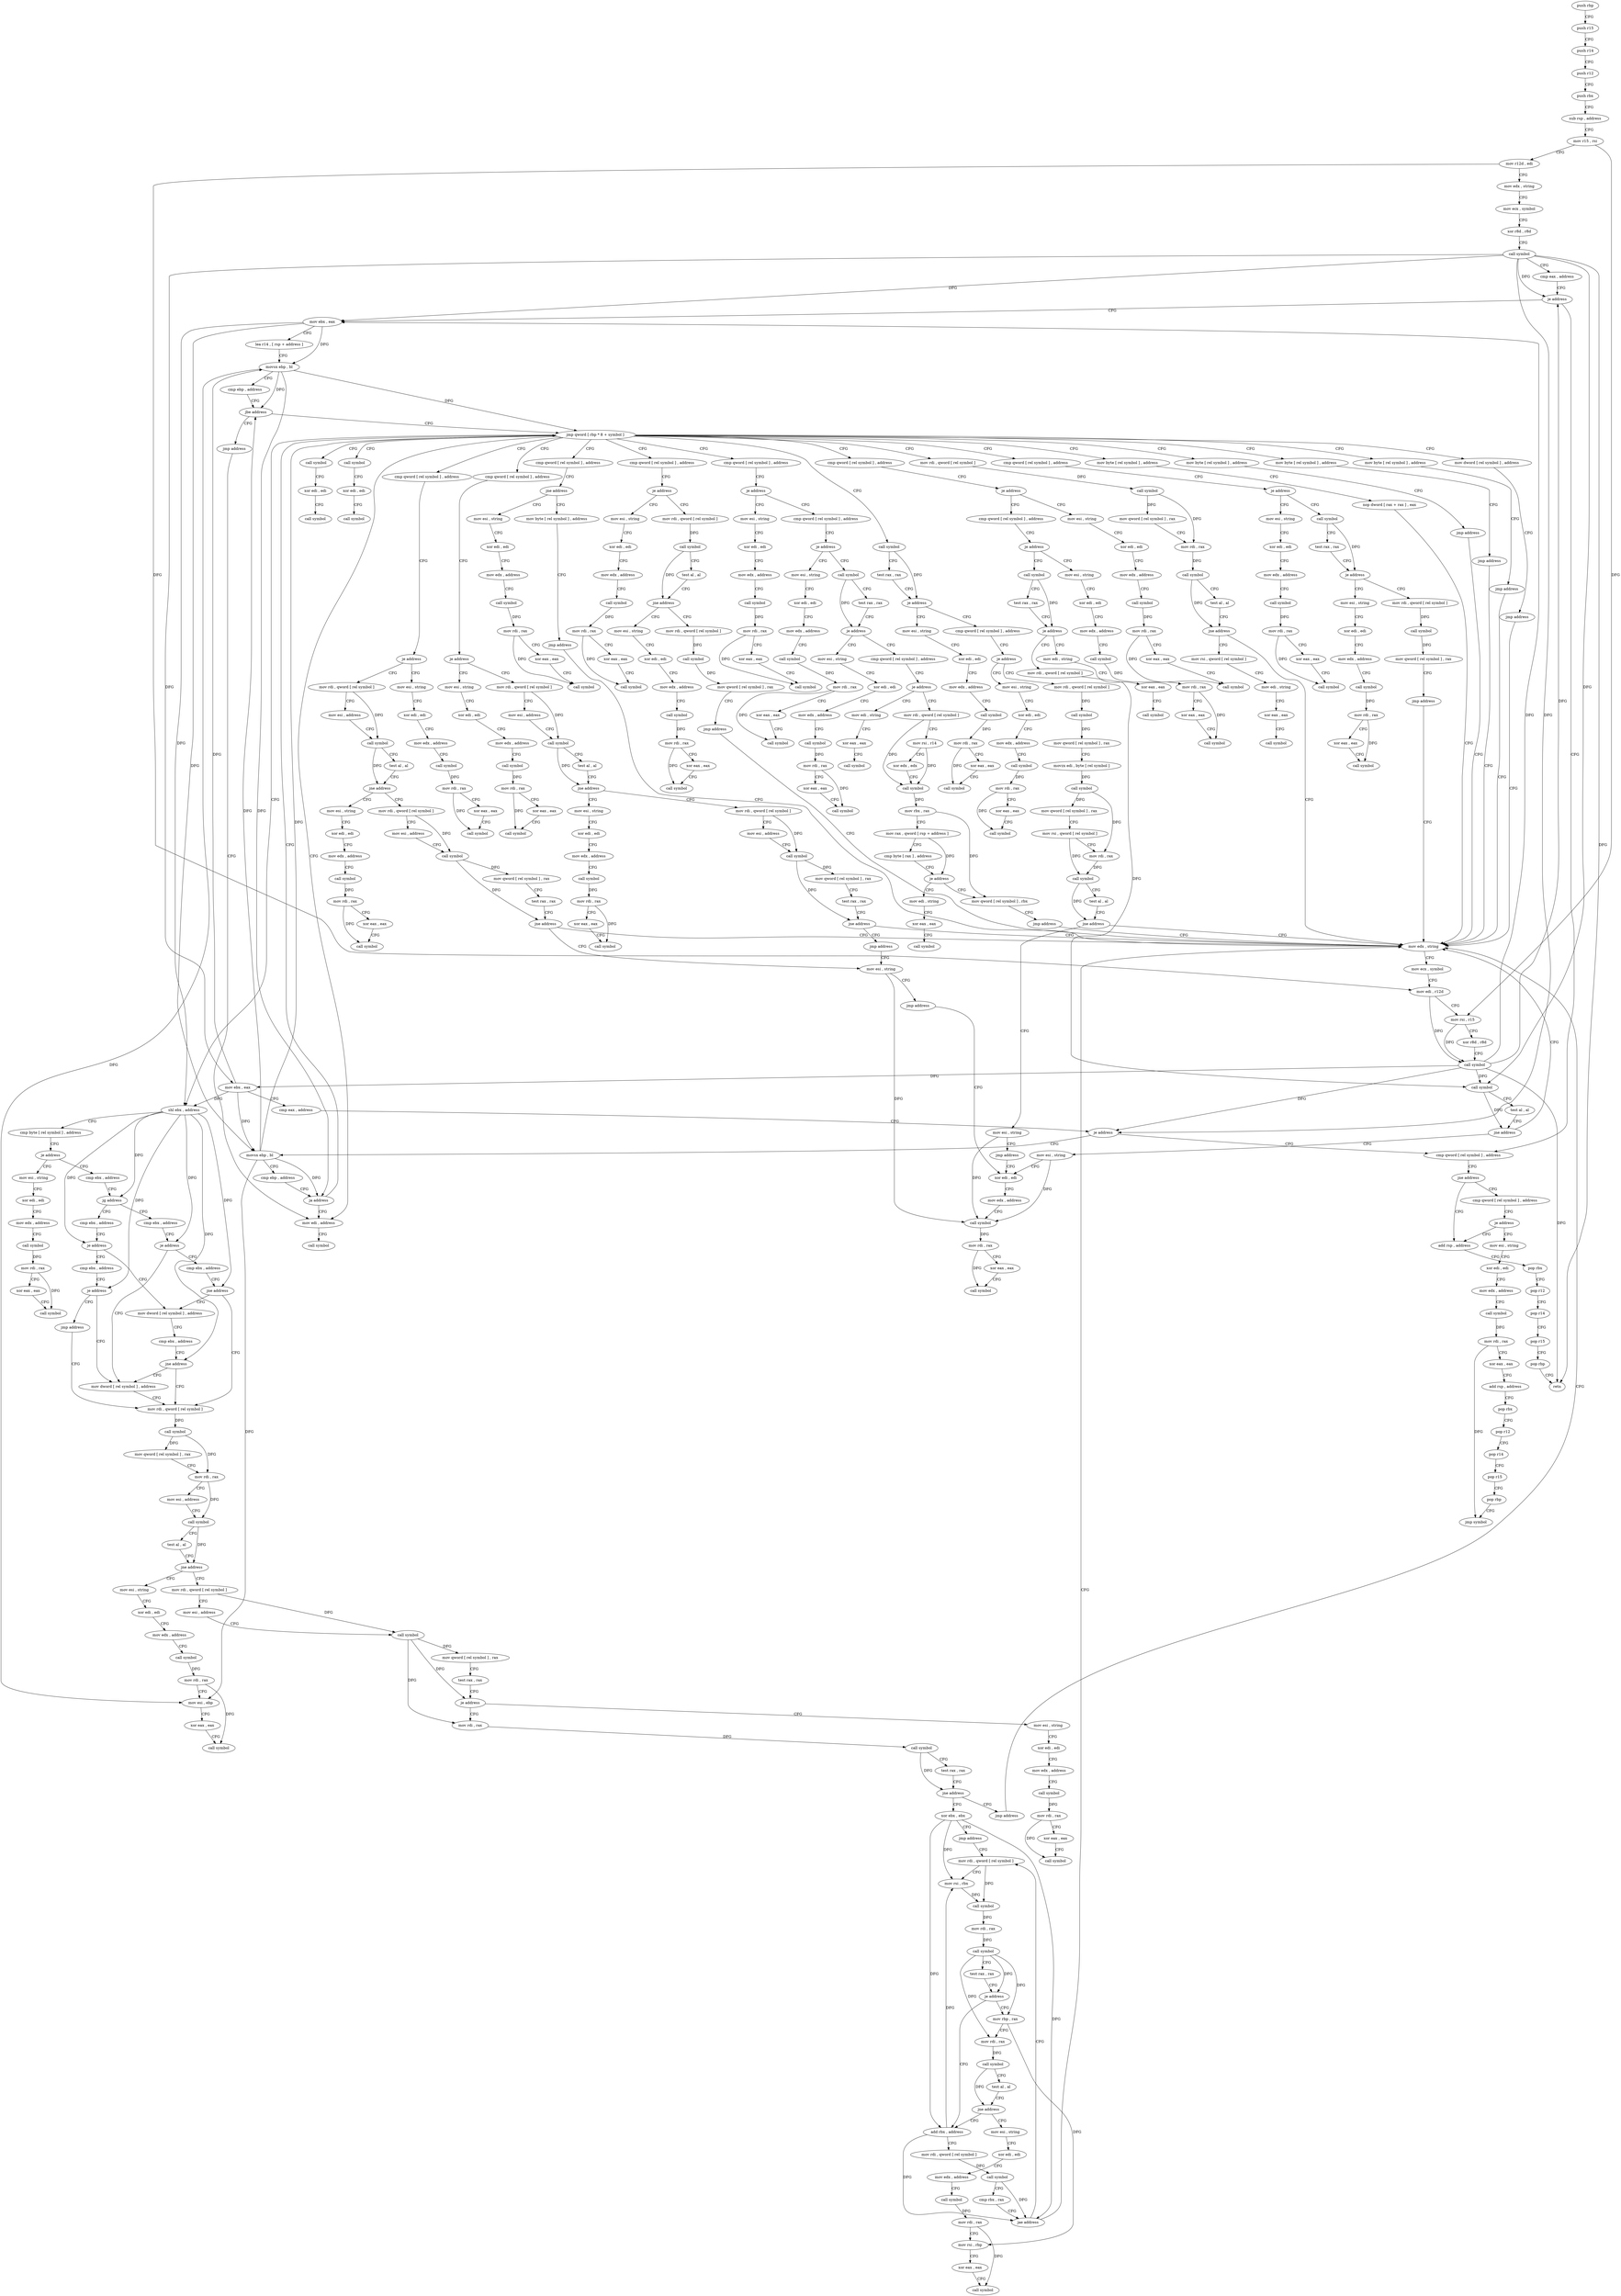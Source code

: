 digraph "func" {
"4215616" [label = "push rbp" ]
"4215617" [label = "push r15" ]
"4215619" [label = "push r14" ]
"4215621" [label = "push r12" ]
"4215623" [label = "push rbx" ]
"4215624" [label = "sub rsp , address" ]
"4215628" [label = "mov r15 , rsi" ]
"4215631" [label = "mov r12d , edi" ]
"4215634" [label = "mov edx , string" ]
"4215639" [label = "mov ecx , symbol" ]
"4215644" [label = "xor r8d , r8d" ]
"4215647" [label = "call symbol" ]
"4215652" [label = "cmp eax , address" ]
"4215655" [label = "je address" ]
"4217201" [label = "cmp qword [ rel symbol ] , address" ]
"4215661" [label = "mov ebx , eax" ]
"4217209" [label = "jne address" ]
"4217260" [label = "add rsp , address" ]
"4217211" [label = "cmp qword [ rel symbol ] , address" ]
"4215663" [label = "lea r14 , [ rsp + address ]" ]
"4215668" [label = "movsx ebp , bl" ]
"4215671" [label = "cmp ebp , address" ]
"4215674" [label = "jbe address" ]
"4215743" [label = "jmp qword [ rbp * 8 + symbol ]" ]
"4215676" [label = "jmp address" ]
"4217264" [label = "pop rbx" ]
"4217265" [label = "pop r12" ]
"4217267" [label = "pop r14" ]
"4217269" [label = "pop r15" ]
"4217271" [label = "pop rbp" ]
"4217272" [label = "retn" ]
"4217219" [label = "je address" ]
"4217221" [label = "mov esi , string" ]
"4215681" [label = "mov byte [ rel symbol ] , address" ]
"4215750" [label = "shl ebx , address" ]
"4216132" [label = "cmp qword [ rel symbol ] , address" ]
"4216255" [label = "cmp qword [ rel symbol ] , address" ]
"4216281" [label = "cmp qword [ rel symbol ] , address" ]
"4216409" [label = "cmp qword [ rel symbol ] , address" ]
"4216513" [label = "call symbol" ]
"4216658" [label = "cmp qword [ rel symbol ] , address" ]
"4216845" [label = "cmp qword [ rel symbol ] , address" ]
"4216993" [label = "mov rdi , qword [ rel symbol ]" ]
"4217052" [label = "cmp qword [ rel symbol ] , address" ]
"4217150" [label = "mov byte [ rel symbol ] , address" ]
"4217162" [label = "mov byte [ rel symbol ] , address" ]
"4217174" [label = "mov byte [ rel symbol ] , address" ]
"4217186" [label = "mov dword [ rel symbol ] , address" ]
"4217273" [label = "mov edi , address" ]
"4217283" [label = "call symbol" ]
"4217295" [label = "call symbol" ]
"4217226" [label = "xor edi , edi" ]
"4217228" [label = "mov edx , address" ]
"4217233" [label = "call symbol" ]
"4217238" [label = "mov rdi , rax" ]
"4217241" [label = "xor eax , eax" ]
"4217243" [label = "add rsp , address" ]
"4217247" [label = "pop rbx" ]
"4217248" [label = "pop r12" ]
"4217250" [label = "pop r14" ]
"4217252" [label = "pop r15" ]
"4217254" [label = "pop rbp" ]
"4217255" [label = "jmp symbol" ]
"4215688" [label = "nop dword [ rax + rax ] , eax" ]
"4215696" [label = "mov edx , string" ]
"4215753" [label = "cmp byte [ rel symbol ] , address" ]
"4215760" [label = "je address" ]
"4215789" [label = "cmp ebx , address" ]
"4215762" [label = "mov esi , string" ]
"4216140" [label = "je address" ]
"4216169" [label = "mov rdi , qword [ rel symbol ]" ]
"4216142" [label = "mov esi , string" ]
"4216263" [label = "jne address" ]
"4217307" [label = "mov esi , string" ]
"4216269" [label = "mov byte [ rel symbol ] , address" ]
"4216289" [label = "je address" ]
"4216318" [label = "mov rdi , qword [ rel symbol ]" ]
"4216291" [label = "mov esi , string" ]
"4216417" [label = "je address" ]
"4216446" [label = "mov rdi , qword [ rel symbol ]" ]
"4216419" [label = "mov esi , string" ]
"4216518" [label = "test rax , rax" ]
"4216521" [label = "je address" ]
"4216550" [label = "cmp qword [ rel symbol ] , address" ]
"4216523" [label = "mov esi , string" ]
"4216666" [label = "je address" ]
"4216695" [label = "cmp qword [ rel symbol ] , address" ]
"4216668" [label = "mov esi , string" ]
"4216853" [label = "je address" ]
"4216882" [label = "cmp qword [ rel symbol ] , address" ]
"4216855" [label = "mov esi , string" ]
"4217000" [label = "call symbol" ]
"4217005" [label = "mov qword [ rel symbol ] , rax" ]
"4217012" [label = "mov rdi , rax" ]
"4217015" [label = "call symbol" ]
"4217020" [label = "test al , al" ]
"4217022" [label = "jne address" ]
"4217028" [label = "mov rsi , qword [ rel symbol ]" ]
"4217060" [label = "je address" ]
"4217089" [label = "call symbol" ]
"4217062" [label = "mov esi , string" ]
"4217157" [label = "jmp address" ]
"4217169" [label = "jmp address" ]
"4217181" [label = "jmp address" ]
"4217196" [label = "jmp address" ]
"4217278" [label = "call symbol" ]
"4217288" [label = "xor edi , edi" ]
"4217290" [label = "call symbol" ]
"4217300" [label = "xor edi , edi" ]
"4217302" [label = "call symbol" ]
"4215731" [label = "movsx ebp , bl" ]
"4215734" [label = "cmp ebp , address" ]
"4215737" [label = "ja address" ]
"4215795" [label = "jg address" ]
"4215815" [label = "cmp ebx , address" ]
"4215797" [label = "cmp ebx , address" ]
"4215767" [label = "xor edi , edi" ]
"4215769" [label = "mov edx , address" ]
"4215774" [label = "call symbol" ]
"4215779" [label = "mov rdi , rax" ]
"4215782" [label = "xor eax , eax" ]
"4215784" [label = "call symbol" ]
"4216176" [label = "mov esi , address" ]
"4216181" [label = "call symbol" ]
"4216186" [label = "test al , al" ]
"4216188" [label = "jne address" ]
"4216217" [label = "mov rdi , qword [ rel symbol ]" ]
"4216190" [label = "mov esi , string" ]
"4216147" [label = "xor edi , edi" ]
"4216149" [label = "mov edx , address" ]
"4216154" [label = "call symbol" ]
"4216159" [label = "mov rdi , rax" ]
"4216162" [label = "xor eax , eax" ]
"4216164" [label = "call symbol" ]
"4217312" [label = "xor edi , edi" ]
"4217314" [label = "mov edx , address" ]
"4217319" [label = "call symbol" ]
"4217324" [label = "mov rdi , rax" ]
"4217327" [label = "xor eax , eax" ]
"4217329" [label = "call symbol" ]
"4216276" [label = "jmp address" ]
"4216325" [label = "mov esi , address" ]
"4216330" [label = "call symbol" ]
"4216335" [label = "test al , al" ]
"4216337" [label = "jne address" ]
"4216366" [label = "mov rdi , qword [ rel symbol ]" ]
"4216339" [label = "mov esi , string" ]
"4216296" [label = "xor edi , edi" ]
"4216298" [label = "mov edx , address" ]
"4216303" [label = "call symbol" ]
"4216308" [label = "mov rdi , rax" ]
"4216311" [label = "xor eax , eax" ]
"4216313" [label = "call symbol" ]
"4216453" [label = "call symbol" ]
"4216458" [label = "test al , al" ]
"4216460" [label = "jne address" ]
"4216489" [label = "mov rdi , qword [ rel symbol ]" ]
"4216462" [label = "mov esi , string" ]
"4216424" [label = "xor edi , edi" ]
"4216426" [label = "mov edx , address" ]
"4216431" [label = "call symbol" ]
"4216436" [label = "mov rdi , rax" ]
"4216439" [label = "xor eax , eax" ]
"4216441" [label = "call symbol" ]
"4216558" [label = "je address" ]
"4216587" [label = "mov rdi , qword [ rel symbol ]" ]
"4216560" [label = "mov esi , string" ]
"4216528" [label = "xor edi , edi" ]
"4216530" [label = "mov edx , address" ]
"4216535" [label = "call symbol" ]
"4216540" [label = "mov rdi , rax" ]
"4216543" [label = "xor eax , eax" ]
"4216545" [label = "call symbol" ]
"4216703" [label = "je address" ]
"4216732" [label = "call symbol" ]
"4216705" [label = "mov esi , string" ]
"4216673" [label = "xor edi , edi" ]
"4216675" [label = "mov edx , address" ]
"4216680" [label = "call symbol" ]
"4216685" [label = "mov rdi , rax" ]
"4216688" [label = "xor eax , eax" ]
"4216690" [label = "call symbol" ]
"4216890" [label = "je address" ]
"4216919" [label = "call symbol" ]
"4216892" [label = "mov esi , string" ]
"4216860" [label = "xor edi , edi" ]
"4216862" [label = "mov edx , address" ]
"4216867" [label = "call symbol" ]
"4216872" [label = "mov rdi , rax" ]
"4216875" [label = "xor eax , eax" ]
"4216877" [label = "call symbol" ]
"4215701" [label = "mov ecx , symbol" ]
"4215706" [label = "mov edi , r12d" ]
"4215709" [label = "mov rsi , r15" ]
"4215712" [label = "xor r8d , r8d" ]
"4215715" [label = "call symbol" ]
"4215720" [label = "mov ebx , eax" ]
"4215722" [label = "cmp eax , address" ]
"4215725" [label = "je address" ]
"4217035" [label = "mov edi , string" ]
"4217040" [label = "xor eax , eax" ]
"4217042" [label = "call symbol" ]
"4217094" [label = "test rax , rax" ]
"4217097" [label = "je address" ]
"4217126" [label = "mov rdi , qword [ rel symbol ]" ]
"4217099" [label = "mov esi , string" ]
"4217067" [label = "xor edi , edi" ]
"4217069" [label = "mov edx , address" ]
"4217074" [label = "call symbol" ]
"4217079" [label = "mov rdi , rax" ]
"4217082" [label = "xor eax , eax" ]
"4217084" [label = "call symbol" ]
"4215821" [label = "je address" ]
"4215849" [label = "mov dword [ rel symbol ] , address" ]
"4215823" [label = "cmp ebx , address" ]
"4215803" [label = "je address" ]
"4215831" [label = "mov dword [ rel symbol ] , address" ]
"4215805" [label = "cmp ebx , address" ]
"4216224" [label = "mov esi , address" ]
"4216229" [label = "call symbol" ]
"4216234" [label = "mov qword [ rel symbol ] , rax" ]
"4216241" [label = "test rax , rax" ]
"4216244" [label = "jne address" ]
"4216250" [label = "jmp address" ]
"4216195" [label = "xor edi , edi" ]
"4216197" [label = "mov edx , address" ]
"4216202" [label = "call symbol" ]
"4216207" [label = "mov rdi , rax" ]
"4216210" [label = "xor eax , eax" ]
"4216212" [label = "call symbol" ]
"4216373" [label = "mov esi , address" ]
"4216378" [label = "call symbol" ]
"4216383" [label = "mov qword [ rel symbol ] , rax" ]
"4216390" [label = "test rax , rax" ]
"4216393" [label = "jne address" ]
"4216399" [label = "mov esi , string" ]
"4216344" [label = "xor edi , edi" ]
"4216346" [label = "mov edx , address" ]
"4216351" [label = "call symbol" ]
"4216356" [label = "mov rdi , rax" ]
"4216359" [label = "xor eax , eax" ]
"4216361" [label = "call symbol" ]
"4216496" [label = "call symbol" ]
"4216501" [label = "mov qword [ rel symbol ] , rax" ]
"4216508" [label = "jmp address" ]
"4216467" [label = "xor edi , edi" ]
"4216469" [label = "mov edx , address" ]
"4216474" [label = "call symbol" ]
"4216479" [label = "mov rdi , rax" ]
"4216482" [label = "xor eax , eax" ]
"4216484" [label = "call symbol" ]
"4216594" [label = "call symbol" ]
"4216599" [label = "mov qword [ rel symbol ] , rax" ]
"4216606" [label = "movzx edi , byte [ rel symbol ]" ]
"4216613" [label = "call symbol" ]
"4216618" [label = "mov qword [ rel symbol ] , rax" ]
"4216625" [label = "mov rsi , qword [ rel symbol ]" ]
"4216632" [label = "mov rdi , rax" ]
"4216635" [label = "call symbol" ]
"4216640" [label = "test al , al" ]
"4216642" [label = "jne address" ]
"4216648" [label = "mov esi , string" ]
"4216565" [label = "xor edi , edi" ]
"4216567" [label = "mov edx , address" ]
"4216572" [label = "call symbol" ]
"4216577" [label = "mov rdi , rax" ]
"4216580" [label = "xor eax , eax" ]
"4216582" [label = "call symbol" ]
"4216737" [label = "test rax , rax" ]
"4216740" [label = "je address" ]
"4216769" [label = "cmp qword [ rel symbol ] , address" ]
"4216742" [label = "mov esi , string" ]
"4216710" [label = "xor edi , edi" ]
"4216712" [label = "mov edx , address" ]
"4216717" [label = "call symbol" ]
"4216722" [label = "mov rdi , rax" ]
"4216725" [label = "xor eax , eax" ]
"4216727" [label = "call symbol" ]
"4216924" [label = "test rax , rax" ]
"4216927" [label = "je address" ]
"4216941" [label = "mov rdi , qword [ rel symbol ]" ]
"4216929" [label = "mov edi , string" ]
"4216897" [label = "xor edi , edi" ]
"4216899" [label = "mov edx , address" ]
"4216904" [label = "call symbol" ]
"4216909" [label = "mov rdi , rax" ]
"4216912" [label = "xor eax , eax" ]
"4216914" [label = "call symbol" ]
"4217133" [label = "call symbol" ]
"4217138" [label = "mov qword [ rel symbol ] , rax" ]
"4217145" [label = "jmp address" ]
"4217104" [label = "xor edi , edi" ]
"4217106" [label = "mov edx , address" ]
"4217111" [label = "call symbol" ]
"4217116" [label = "mov rdi , rax" ]
"4217119" [label = "xor eax , eax" ]
"4217121" [label = "call symbol" ]
"4215859" [label = "mov rdi , qword [ rel symbol ]" ]
"4215829" [label = "jne address" ]
"4215841" [label = "cmp ebx , address" ]
"4215847" [label = "jne address" ]
"4215811" [label = "je address" ]
"4215813" [label = "jmp address" ]
"4216404" [label = "jmp address" ]
"4216966" [label = "xor edi , edi" ]
"4216653" [label = "jmp address" ]
"4216777" [label = "je address" ]
"4216791" [label = "mov rdi , qword [ rel symbol ]" ]
"4216779" [label = "mov edi , string" ]
"4216747" [label = "xor edi , edi" ]
"4216749" [label = "mov edx , address" ]
"4216754" [label = "call symbol" ]
"4216759" [label = "mov rdi , rax" ]
"4216762" [label = "xor eax , eax" ]
"4216764" [label = "call symbol" ]
"4216948" [label = "call symbol" ]
"4216953" [label = "test al , al" ]
"4216955" [label = "jne address" ]
"4216961" [label = "mov esi , string" ]
"4216934" [label = "xor eax , eax" ]
"4216936" [label = "call symbol" ]
"4215924" [label = "mov rdi , qword [ rel symbol ]" ]
"4215931" [label = "mov esi , address" ]
"4215936" [label = "call symbol" ]
"4215941" [label = "mov qword [ rel symbol ] , rax" ]
"4215948" [label = "test rax , rax" ]
"4215951" [label = "je address" ]
"4215971" [label = "mov esi , string" ]
"4215953" [label = "mov rdi , rax" ]
"4215895" [label = "mov esi , string" ]
"4215900" [label = "xor edi , edi" ]
"4215902" [label = "mov edx , address" ]
"4215907" [label = "call symbol" ]
"4215912" [label = "mov rdi , rax" ]
"4215915" [label = "mov esi , ebp" ]
"4215917" [label = "xor eax , eax" ]
"4215919" [label = "call symbol" ]
"4215866" [label = "call symbol" ]
"4215871" [label = "mov qword [ rel symbol ] , rax" ]
"4215878" [label = "mov rdi , rax" ]
"4215881" [label = "mov esi , address" ]
"4215886" [label = "call symbol" ]
"4215891" [label = "test al , al" ]
"4215893" [label = "jne address" ]
"4216968" [label = "mov edx , address" ]
"4216973" [label = "call symbol" ]
"4216978" [label = "mov rdi , rax" ]
"4216981" [label = "xor eax , eax" ]
"4216983" [label = "call symbol" ]
"4216798" [label = "mov rsi , r14" ]
"4216801" [label = "xor edx , edx" ]
"4216803" [label = "call symbol" ]
"4216808" [label = "mov rbx , rax" ]
"4216811" [label = "mov rax , qword [ rsp + address ]" ]
"4216816" [label = "cmp byte [ rax ] , address" ]
"4216819" [label = "je address" ]
"4216833" [label = "mov qword [ rel symbol ] , rbx" ]
"4216821" [label = "mov edi , string" ]
"4216784" [label = "xor eax , eax" ]
"4216786" [label = "call symbol" ]
"4215976" [label = "xor edi , edi" ]
"4215978" [label = "mov edx , address" ]
"4215983" [label = "call symbol" ]
"4215988" [label = "mov rdi , rax" ]
"4215991" [label = "xor eax , eax" ]
"4215993" [label = "call symbol" ]
"4215956" [label = "call symbol" ]
"4215961" [label = "test rax , rax" ]
"4215964" [label = "jne address" ]
"4216022" [label = "xor ebx , ebx" ]
"4215966" [label = "jmp address" ]
"4216840" [label = "jmp address" ]
"4216826" [label = "xor eax , eax" ]
"4216828" [label = "call symbol" ]
"4216024" [label = "jmp address" ]
"4216057" [label = "mov rdi , qword [ rel symbol ]" ]
"4216064" [label = "mov rsi , rbx" ]
"4216067" [label = "call symbol" ]
"4216072" [label = "mov rdi , rax" ]
"4216075" [label = "call symbol" ]
"4216080" [label = "test rax , rax" ]
"4216083" [label = "je address" ]
"4216032" [label = "add rbx , address" ]
"4216085" [label = "mov rbp , rax" ]
"4216036" [label = "mov rdi , qword [ rel symbol ]" ]
"4216043" [label = "call symbol" ]
"4216048" [label = "cmp rbx , rax" ]
"4216051" [label = "jae address" ]
"4216088" [label = "mov rdi , rax" ]
"4216091" [label = "call symbol" ]
"4216096" [label = "test al , al" ]
"4216098" [label = "jne address" ]
"4216100" [label = "mov esi , string" ]
"4216105" [label = "xor edi , edi" ]
"4216107" [label = "mov edx , address" ]
"4216112" [label = "call symbol" ]
"4216117" [label = "mov rdi , rax" ]
"4216120" [label = "mov rsi , rbp" ]
"4216123" [label = "xor eax , eax" ]
"4216125" [label = "call symbol" ]
"4215616" -> "4215617" [ label = "CFG" ]
"4215617" -> "4215619" [ label = "CFG" ]
"4215619" -> "4215621" [ label = "CFG" ]
"4215621" -> "4215623" [ label = "CFG" ]
"4215623" -> "4215624" [ label = "CFG" ]
"4215624" -> "4215628" [ label = "CFG" ]
"4215628" -> "4215631" [ label = "CFG" ]
"4215628" -> "4215709" [ label = "DFG" ]
"4215631" -> "4215634" [ label = "CFG" ]
"4215631" -> "4215706" [ label = "DFG" ]
"4215634" -> "4215639" [ label = "CFG" ]
"4215639" -> "4215644" [ label = "CFG" ]
"4215644" -> "4215647" [ label = "CFG" ]
"4215647" -> "4215652" [ label = "CFG" ]
"4215647" -> "4215655" [ label = "DFG" ]
"4215647" -> "4215661" [ label = "DFG" ]
"4215647" -> "4217272" [ label = "DFG" ]
"4215647" -> "4215720" [ label = "DFG" ]
"4215647" -> "4215725" [ label = "DFG" ]
"4215647" -> "4216948" [ label = "DFG" ]
"4215652" -> "4215655" [ label = "CFG" ]
"4215655" -> "4217201" [ label = "CFG" ]
"4215655" -> "4215661" [ label = "CFG" ]
"4217201" -> "4217209" [ label = "CFG" ]
"4215661" -> "4215663" [ label = "CFG" ]
"4215661" -> "4215668" [ label = "DFG" ]
"4215661" -> "4215750" [ label = "DFG" ]
"4215661" -> "4215731" [ label = "DFG" ]
"4217209" -> "4217260" [ label = "CFG" ]
"4217209" -> "4217211" [ label = "CFG" ]
"4217260" -> "4217264" [ label = "CFG" ]
"4217211" -> "4217219" [ label = "CFG" ]
"4215663" -> "4215668" [ label = "CFG" ]
"4215668" -> "4215671" [ label = "CFG" ]
"4215668" -> "4215674" [ label = "DFG" ]
"4215668" -> "4215743" [ label = "DFG" ]
"4215668" -> "4215737" [ label = "DFG" ]
"4215668" -> "4215915" [ label = "DFG" ]
"4215671" -> "4215674" [ label = "CFG" ]
"4215674" -> "4215743" [ label = "CFG" ]
"4215674" -> "4215676" [ label = "CFG" ]
"4215743" -> "4215681" [ label = "CFG" ]
"4215743" -> "4215750" [ label = "CFG" ]
"4215743" -> "4216132" [ label = "CFG" ]
"4215743" -> "4216255" [ label = "CFG" ]
"4215743" -> "4216281" [ label = "CFG" ]
"4215743" -> "4216409" [ label = "CFG" ]
"4215743" -> "4216513" [ label = "CFG" ]
"4215743" -> "4216658" [ label = "CFG" ]
"4215743" -> "4216845" [ label = "CFG" ]
"4215743" -> "4216993" [ label = "CFG" ]
"4215743" -> "4217052" [ label = "CFG" ]
"4215743" -> "4217150" [ label = "CFG" ]
"4215743" -> "4217162" [ label = "CFG" ]
"4215743" -> "4217174" [ label = "CFG" ]
"4215743" -> "4217186" [ label = "CFG" ]
"4215743" -> "4217273" [ label = "CFG" ]
"4215743" -> "4217283" [ label = "CFG" ]
"4215743" -> "4217295" [ label = "CFG" ]
"4215676" -> "4217273" [ label = "CFG" ]
"4217264" -> "4217265" [ label = "CFG" ]
"4217265" -> "4217267" [ label = "CFG" ]
"4217267" -> "4217269" [ label = "CFG" ]
"4217269" -> "4217271" [ label = "CFG" ]
"4217271" -> "4217272" [ label = "CFG" ]
"4217219" -> "4217260" [ label = "CFG" ]
"4217219" -> "4217221" [ label = "CFG" ]
"4217221" -> "4217226" [ label = "CFG" ]
"4215681" -> "4215688" [ label = "CFG" ]
"4215750" -> "4215753" [ label = "CFG" ]
"4215750" -> "4215795" [ label = "DFG" ]
"4215750" -> "4215821" [ label = "DFG" ]
"4215750" -> "4215803" [ label = "DFG" ]
"4215750" -> "4215829" [ label = "DFG" ]
"4215750" -> "4215847" [ label = "DFG" ]
"4215750" -> "4215811" [ label = "DFG" ]
"4216132" -> "4216140" [ label = "CFG" ]
"4216255" -> "4216263" [ label = "CFG" ]
"4216281" -> "4216289" [ label = "CFG" ]
"4216409" -> "4216417" [ label = "CFG" ]
"4216513" -> "4216518" [ label = "CFG" ]
"4216513" -> "4216521" [ label = "DFG" ]
"4216658" -> "4216666" [ label = "CFG" ]
"4216845" -> "4216853" [ label = "CFG" ]
"4216993" -> "4217000" [ label = "DFG" ]
"4217052" -> "4217060" [ label = "CFG" ]
"4217150" -> "4217157" [ label = "CFG" ]
"4217162" -> "4217169" [ label = "CFG" ]
"4217174" -> "4217181" [ label = "CFG" ]
"4217186" -> "4217196" [ label = "CFG" ]
"4217273" -> "4217278" [ label = "CFG" ]
"4217283" -> "4217288" [ label = "CFG" ]
"4217295" -> "4217300" [ label = "CFG" ]
"4217226" -> "4217228" [ label = "CFG" ]
"4217228" -> "4217233" [ label = "CFG" ]
"4217233" -> "4217238" [ label = "DFG" ]
"4217238" -> "4217241" [ label = "CFG" ]
"4217238" -> "4217255" [ label = "DFG" ]
"4217241" -> "4217243" [ label = "CFG" ]
"4217243" -> "4217247" [ label = "CFG" ]
"4217247" -> "4217248" [ label = "CFG" ]
"4217248" -> "4217250" [ label = "CFG" ]
"4217250" -> "4217252" [ label = "CFG" ]
"4217252" -> "4217254" [ label = "CFG" ]
"4217254" -> "4217255" [ label = "CFG" ]
"4215688" -> "4215696" [ label = "CFG" ]
"4215696" -> "4215701" [ label = "CFG" ]
"4215753" -> "4215760" [ label = "CFG" ]
"4215760" -> "4215789" [ label = "CFG" ]
"4215760" -> "4215762" [ label = "CFG" ]
"4215789" -> "4215795" [ label = "CFG" ]
"4215762" -> "4215767" [ label = "CFG" ]
"4216140" -> "4216169" [ label = "CFG" ]
"4216140" -> "4216142" [ label = "CFG" ]
"4216169" -> "4216176" [ label = "CFG" ]
"4216169" -> "4216181" [ label = "DFG" ]
"4216142" -> "4216147" [ label = "CFG" ]
"4216263" -> "4217307" [ label = "CFG" ]
"4216263" -> "4216269" [ label = "CFG" ]
"4217307" -> "4217312" [ label = "CFG" ]
"4216269" -> "4216276" [ label = "CFG" ]
"4216289" -> "4216318" [ label = "CFG" ]
"4216289" -> "4216291" [ label = "CFG" ]
"4216318" -> "4216325" [ label = "CFG" ]
"4216318" -> "4216330" [ label = "DFG" ]
"4216291" -> "4216296" [ label = "CFG" ]
"4216417" -> "4216446" [ label = "CFG" ]
"4216417" -> "4216419" [ label = "CFG" ]
"4216446" -> "4216453" [ label = "DFG" ]
"4216419" -> "4216424" [ label = "CFG" ]
"4216518" -> "4216521" [ label = "CFG" ]
"4216521" -> "4216550" [ label = "CFG" ]
"4216521" -> "4216523" [ label = "CFG" ]
"4216550" -> "4216558" [ label = "CFG" ]
"4216523" -> "4216528" [ label = "CFG" ]
"4216666" -> "4216695" [ label = "CFG" ]
"4216666" -> "4216668" [ label = "CFG" ]
"4216695" -> "4216703" [ label = "CFG" ]
"4216668" -> "4216673" [ label = "CFG" ]
"4216853" -> "4216882" [ label = "CFG" ]
"4216853" -> "4216855" [ label = "CFG" ]
"4216882" -> "4216890" [ label = "CFG" ]
"4216855" -> "4216860" [ label = "CFG" ]
"4217000" -> "4217005" [ label = "DFG" ]
"4217000" -> "4217012" [ label = "DFG" ]
"4217005" -> "4217012" [ label = "CFG" ]
"4217012" -> "4217015" [ label = "DFG" ]
"4217015" -> "4217020" [ label = "CFG" ]
"4217015" -> "4217022" [ label = "DFG" ]
"4217020" -> "4217022" [ label = "CFG" ]
"4217022" -> "4215696" [ label = "CFG" ]
"4217022" -> "4217028" [ label = "CFG" ]
"4217028" -> "4217035" [ label = "CFG" ]
"4217060" -> "4217089" [ label = "CFG" ]
"4217060" -> "4217062" [ label = "CFG" ]
"4217089" -> "4217094" [ label = "CFG" ]
"4217089" -> "4217097" [ label = "DFG" ]
"4217062" -> "4217067" [ label = "CFG" ]
"4217157" -> "4215696" [ label = "CFG" ]
"4217169" -> "4215696" [ label = "CFG" ]
"4217181" -> "4215696" [ label = "CFG" ]
"4217196" -> "4215696" [ label = "CFG" ]
"4217288" -> "4217290" [ label = "CFG" ]
"4217300" -> "4217302" [ label = "CFG" ]
"4215731" -> "4215734" [ label = "CFG" ]
"4215731" -> "4215674" [ label = "DFG" ]
"4215731" -> "4215743" [ label = "DFG" ]
"4215731" -> "4215737" [ label = "DFG" ]
"4215731" -> "4215915" [ label = "DFG" ]
"4215734" -> "4215737" [ label = "CFG" ]
"4215737" -> "4217273" [ label = "CFG" ]
"4215737" -> "4215743" [ label = "CFG" ]
"4215795" -> "4215815" [ label = "CFG" ]
"4215795" -> "4215797" [ label = "CFG" ]
"4215815" -> "4215821" [ label = "CFG" ]
"4215797" -> "4215803" [ label = "CFG" ]
"4215767" -> "4215769" [ label = "CFG" ]
"4215769" -> "4215774" [ label = "CFG" ]
"4215774" -> "4215779" [ label = "DFG" ]
"4215779" -> "4215782" [ label = "CFG" ]
"4215779" -> "4215784" [ label = "DFG" ]
"4215782" -> "4215784" [ label = "CFG" ]
"4216176" -> "4216181" [ label = "CFG" ]
"4216181" -> "4216186" [ label = "CFG" ]
"4216181" -> "4216188" [ label = "DFG" ]
"4216186" -> "4216188" [ label = "CFG" ]
"4216188" -> "4216217" [ label = "CFG" ]
"4216188" -> "4216190" [ label = "CFG" ]
"4216217" -> "4216224" [ label = "CFG" ]
"4216217" -> "4216229" [ label = "DFG" ]
"4216190" -> "4216195" [ label = "CFG" ]
"4216147" -> "4216149" [ label = "CFG" ]
"4216149" -> "4216154" [ label = "CFG" ]
"4216154" -> "4216159" [ label = "DFG" ]
"4216159" -> "4216162" [ label = "CFG" ]
"4216159" -> "4216164" [ label = "DFG" ]
"4216162" -> "4216164" [ label = "CFG" ]
"4217312" -> "4217314" [ label = "CFG" ]
"4217314" -> "4217319" [ label = "CFG" ]
"4217319" -> "4217324" [ label = "DFG" ]
"4217324" -> "4217327" [ label = "CFG" ]
"4217324" -> "4217329" [ label = "DFG" ]
"4217327" -> "4217329" [ label = "CFG" ]
"4216276" -> "4215696" [ label = "CFG" ]
"4216325" -> "4216330" [ label = "CFG" ]
"4216330" -> "4216335" [ label = "CFG" ]
"4216330" -> "4216337" [ label = "DFG" ]
"4216335" -> "4216337" [ label = "CFG" ]
"4216337" -> "4216366" [ label = "CFG" ]
"4216337" -> "4216339" [ label = "CFG" ]
"4216366" -> "4216373" [ label = "CFG" ]
"4216366" -> "4216378" [ label = "DFG" ]
"4216339" -> "4216344" [ label = "CFG" ]
"4216296" -> "4216298" [ label = "CFG" ]
"4216298" -> "4216303" [ label = "CFG" ]
"4216303" -> "4216308" [ label = "DFG" ]
"4216308" -> "4216311" [ label = "CFG" ]
"4216308" -> "4216313" [ label = "DFG" ]
"4216311" -> "4216313" [ label = "CFG" ]
"4216453" -> "4216458" [ label = "CFG" ]
"4216453" -> "4216460" [ label = "DFG" ]
"4216458" -> "4216460" [ label = "CFG" ]
"4216460" -> "4216489" [ label = "CFG" ]
"4216460" -> "4216462" [ label = "CFG" ]
"4216489" -> "4216496" [ label = "DFG" ]
"4216462" -> "4216467" [ label = "CFG" ]
"4216424" -> "4216426" [ label = "CFG" ]
"4216426" -> "4216431" [ label = "CFG" ]
"4216431" -> "4216436" [ label = "DFG" ]
"4216436" -> "4216439" [ label = "CFG" ]
"4216436" -> "4216441" [ label = "DFG" ]
"4216439" -> "4216441" [ label = "CFG" ]
"4216558" -> "4216587" [ label = "CFG" ]
"4216558" -> "4216560" [ label = "CFG" ]
"4216587" -> "4216594" [ label = "DFG" ]
"4216560" -> "4216565" [ label = "CFG" ]
"4216528" -> "4216530" [ label = "CFG" ]
"4216530" -> "4216535" [ label = "CFG" ]
"4216535" -> "4216540" [ label = "DFG" ]
"4216540" -> "4216543" [ label = "CFG" ]
"4216540" -> "4216545" [ label = "DFG" ]
"4216543" -> "4216545" [ label = "CFG" ]
"4216703" -> "4216732" [ label = "CFG" ]
"4216703" -> "4216705" [ label = "CFG" ]
"4216732" -> "4216737" [ label = "CFG" ]
"4216732" -> "4216740" [ label = "DFG" ]
"4216705" -> "4216710" [ label = "CFG" ]
"4216673" -> "4216675" [ label = "CFG" ]
"4216675" -> "4216680" [ label = "CFG" ]
"4216680" -> "4216685" [ label = "DFG" ]
"4216685" -> "4216688" [ label = "CFG" ]
"4216685" -> "4216690" [ label = "DFG" ]
"4216688" -> "4216690" [ label = "CFG" ]
"4216890" -> "4216919" [ label = "CFG" ]
"4216890" -> "4216892" [ label = "CFG" ]
"4216919" -> "4216924" [ label = "CFG" ]
"4216919" -> "4216927" [ label = "DFG" ]
"4216892" -> "4216897" [ label = "CFG" ]
"4216860" -> "4216862" [ label = "CFG" ]
"4216862" -> "4216867" [ label = "CFG" ]
"4216867" -> "4216872" [ label = "DFG" ]
"4216872" -> "4216875" [ label = "CFG" ]
"4216872" -> "4216877" [ label = "DFG" ]
"4216875" -> "4216877" [ label = "CFG" ]
"4215701" -> "4215706" [ label = "CFG" ]
"4215706" -> "4215709" [ label = "CFG" ]
"4215706" -> "4215715" [ label = "DFG" ]
"4215709" -> "4215712" [ label = "CFG" ]
"4215709" -> "4215715" [ label = "DFG" ]
"4215712" -> "4215715" [ label = "CFG" ]
"4215715" -> "4215720" [ label = "DFG" ]
"4215715" -> "4215655" [ label = "DFG" ]
"4215715" -> "4215661" [ label = "DFG" ]
"4215715" -> "4217272" [ label = "DFG" ]
"4215715" -> "4215725" [ label = "DFG" ]
"4215715" -> "4216948" [ label = "DFG" ]
"4215720" -> "4215722" [ label = "CFG" ]
"4215720" -> "4215668" [ label = "DFG" ]
"4215720" -> "4215750" [ label = "DFG" ]
"4215720" -> "4215731" [ label = "DFG" ]
"4215722" -> "4215725" [ label = "CFG" ]
"4215725" -> "4217201" [ label = "CFG" ]
"4215725" -> "4215731" [ label = "CFG" ]
"4217035" -> "4217040" [ label = "CFG" ]
"4217040" -> "4217042" [ label = "CFG" ]
"4217094" -> "4217097" [ label = "CFG" ]
"4217097" -> "4217126" [ label = "CFG" ]
"4217097" -> "4217099" [ label = "CFG" ]
"4217126" -> "4217133" [ label = "DFG" ]
"4217099" -> "4217104" [ label = "CFG" ]
"4217067" -> "4217069" [ label = "CFG" ]
"4217069" -> "4217074" [ label = "CFG" ]
"4217074" -> "4217079" [ label = "DFG" ]
"4217079" -> "4217082" [ label = "CFG" ]
"4217079" -> "4217084" [ label = "DFG" ]
"4217082" -> "4217084" [ label = "CFG" ]
"4215821" -> "4215849" [ label = "CFG" ]
"4215821" -> "4215823" [ label = "CFG" ]
"4215849" -> "4215859" [ label = "CFG" ]
"4215823" -> "4215829" [ label = "CFG" ]
"4215803" -> "4215831" [ label = "CFG" ]
"4215803" -> "4215805" [ label = "CFG" ]
"4215831" -> "4215841" [ label = "CFG" ]
"4215805" -> "4215811" [ label = "CFG" ]
"4216224" -> "4216229" [ label = "CFG" ]
"4216229" -> "4216234" [ label = "DFG" ]
"4216229" -> "4216244" [ label = "DFG" ]
"4216234" -> "4216241" [ label = "CFG" ]
"4216241" -> "4216244" [ label = "CFG" ]
"4216244" -> "4215696" [ label = "CFG" ]
"4216244" -> "4216250" [ label = "CFG" ]
"4216250" -> "4216399" [ label = "CFG" ]
"4216195" -> "4216197" [ label = "CFG" ]
"4216197" -> "4216202" [ label = "CFG" ]
"4216202" -> "4216207" [ label = "DFG" ]
"4216207" -> "4216210" [ label = "CFG" ]
"4216207" -> "4216212" [ label = "DFG" ]
"4216210" -> "4216212" [ label = "CFG" ]
"4216373" -> "4216378" [ label = "CFG" ]
"4216378" -> "4216383" [ label = "DFG" ]
"4216378" -> "4216393" [ label = "DFG" ]
"4216383" -> "4216390" [ label = "CFG" ]
"4216390" -> "4216393" [ label = "CFG" ]
"4216393" -> "4215696" [ label = "CFG" ]
"4216393" -> "4216399" [ label = "CFG" ]
"4216399" -> "4216404" [ label = "CFG" ]
"4216399" -> "4216973" [ label = "DFG" ]
"4216344" -> "4216346" [ label = "CFG" ]
"4216346" -> "4216351" [ label = "CFG" ]
"4216351" -> "4216356" [ label = "DFG" ]
"4216356" -> "4216359" [ label = "CFG" ]
"4216356" -> "4216361" [ label = "DFG" ]
"4216359" -> "4216361" [ label = "CFG" ]
"4216496" -> "4216501" [ label = "DFG" ]
"4216501" -> "4216508" [ label = "CFG" ]
"4216508" -> "4215696" [ label = "CFG" ]
"4216467" -> "4216469" [ label = "CFG" ]
"4216469" -> "4216474" [ label = "CFG" ]
"4216474" -> "4216479" [ label = "DFG" ]
"4216479" -> "4216482" [ label = "CFG" ]
"4216479" -> "4216484" [ label = "DFG" ]
"4216482" -> "4216484" [ label = "CFG" ]
"4216594" -> "4216599" [ label = "DFG" ]
"4216599" -> "4216606" [ label = "CFG" ]
"4216606" -> "4216613" [ label = "DFG" ]
"4216613" -> "4216618" [ label = "DFG" ]
"4216613" -> "4216632" [ label = "DFG" ]
"4216618" -> "4216625" [ label = "CFG" ]
"4216625" -> "4216632" [ label = "CFG" ]
"4216625" -> "4216635" [ label = "DFG" ]
"4216632" -> "4216635" [ label = "DFG" ]
"4216635" -> "4216640" [ label = "CFG" ]
"4216635" -> "4216642" [ label = "DFG" ]
"4216640" -> "4216642" [ label = "CFG" ]
"4216642" -> "4215696" [ label = "CFG" ]
"4216642" -> "4216648" [ label = "CFG" ]
"4216648" -> "4216653" [ label = "CFG" ]
"4216648" -> "4216973" [ label = "DFG" ]
"4216565" -> "4216567" [ label = "CFG" ]
"4216567" -> "4216572" [ label = "CFG" ]
"4216572" -> "4216577" [ label = "DFG" ]
"4216577" -> "4216580" [ label = "CFG" ]
"4216577" -> "4216582" [ label = "DFG" ]
"4216580" -> "4216582" [ label = "CFG" ]
"4216737" -> "4216740" [ label = "CFG" ]
"4216740" -> "4216769" [ label = "CFG" ]
"4216740" -> "4216742" [ label = "CFG" ]
"4216769" -> "4216777" [ label = "CFG" ]
"4216742" -> "4216747" [ label = "CFG" ]
"4216710" -> "4216712" [ label = "CFG" ]
"4216712" -> "4216717" [ label = "CFG" ]
"4216717" -> "4216722" [ label = "DFG" ]
"4216722" -> "4216725" [ label = "CFG" ]
"4216722" -> "4216727" [ label = "DFG" ]
"4216725" -> "4216727" [ label = "CFG" ]
"4216924" -> "4216927" [ label = "CFG" ]
"4216927" -> "4216941" [ label = "CFG" ]
"4216927" -> "4216929" [ label = "CFG" ]
"4216941" -> "4216948" [ label = "DFG" ]
"4216929" -> "4216934" [ label = "CFG" ]
"4216897" -> "4216899" [ label = "CFG" ]
"4216899" -> "4216904" [ label = "CFG" ]
"4216904" -> "4216909" [ label = "DFG" ]
"4216909" -> "4216912" [ label = "CFG" ]
"4216909" -> "4216914" [ label = "DFG" ]
"4216912" -> "4216914" [ label = "CFG" ]
"4217133" -> "4217138" [ label = "DFG" ]
"4217138" -> "4217145" [ label = "CFG" ]
"4217145" -> "4215696" [ label = "CFG" ]
"4217104" -> "4217106" [ label = "CFG" ]
"4217106" -> "4217111" [ label = "CFG" ]
"4217111" -> "4217116" [ label = "DFG" ]
"4217116" -> "4217119" [ label = "CFG" ]
"4217116" -> "4217121" [ label = "DFG" ]
"4217119" -> "4217121" [ label = "CFG" ]
"4215859" -> "4215866" [ label = "DFG" ]
"4215829" -> "4215859" [ label = "CFG" ]
"4215829" -> "4215831" [ label = "CFG" ]
"4215841" -> "4215847" [ label = "CFG" ]
"4215847" -> "4215859" [ label = "CFG" ]
"4215847" -> "4215849" [ label = "CFG" ]
"4215811" -> "4215849" [ label = "CFG" ]
"4215811" -> "4215813" [ label = "CFG" ]
"4215813" -> "4215859" [ label = "CFG" ]
"4216404" -> "4216966" [ label = "CFG" ]
"4216966" -> "4216968" [ label = "CFG" ]
"4216653" -> "4216966" [ label = "CFG" ]
"4216777" -> "4216791" [ label = "CFG" ]
"4216777" -> "4216779" [ label = "CFG" ]
"4216791" -> "4216798" [ label = "CFG" ]
"4216791" -> "4216803" [ label = "DFG" ]
"4216779" -> "4216784" [ label = "CFG" ]
"4216747" -> "4216749" [ label = "CFG" ]
"4216749" -> "4216754" [ label = "CFG" ]
"4216754" -> "4216759" [ label = "DFG" ]
"4216759" -> "4216762" [ label = "CFG" ]
"4216759" -> "4216764" [ label = "DFG" ]
"4216762" -> "4216764" [ label = "CFG" ]
"4216948" -> "4216953" [ label = "CFG" ]
"4216948" -> "4216955" [ label = "DFG" ]
"4216953" -> "4216955" [ label = "CFG" ]
"4216955" -> "4215696" [ label = "CFG" ]
"4216955" -> "4216961" [ label = "CFG" ]
"4216961" -> "4216966" [ label = "CFG" ]
"4216961" -> "4216973" [ label = "DFG" ]
"4216934" -> "4216936" [ label = "CFG" ]
"4215924" -> "4215931" [ label = "CFG" ]
"4215924" -> "4215936" [ label = "DFG" ]
"4215931" -> "4215936" [ label = "CFG" ]
"4215936" -> "4215941" [ label = "DFG" ]
"4215936" -> "4215951" [ label = "DFG" ]
"4215936" -> "4215953" [ label = "DFG" ]
"4215941" -> "4215948" [ label = "CFG" ]
"4215948" -> "4215951" [ label = "CFG" ]
"4215951" -> "4215971" [ label = "CFG" ]
"4215951" -> "4215953" [ label = "CFG" ]
"4215971" -> "4215976" [ label = "CFG" ]
"4215953" -> "4215956" [ label = "DFG" ]
"4215895" -> "4215900" [ label = "CFG" ]
"4215900" -> "4215902" [ label = "CFG" ]
"4215902" -> "4215907" [ label = "CFG" ]
"4215907" -> "4215912" [ label = "DFG" ]
"4215912" -> "4215915" [ label = "CFG" ]
"4215912" -> "4215919" [ label = "DFG" ]
"4215915" -> "4215917" [ label = "CFG" ]
"4215917" -> "4215919" [ label = "CFG" ]
"4215866" -> "4215871" [ label = "DFG" ]
"4215866" -> "4215878" [ label = "DFG" ]
"4215871" -> "4215878" [ label = "CFG" ]
"4215878" -> "4215881" [ label = "CFG" ]
"4215878" -> "4215886" [ label = "DFG" ]
"4215881" -> "4215886" [ label = "CFG" ]
"4215886" -> "4215891" [ label = "CFG" ]
"4215886" -> "4215893" [ label = "DFG" ]
"4215891" -> "4215893" [ label = "CFG" ]
"4215893" -> "4215924" [ label = "CFG" ]
"4215893" -> "4215895" [ label = "CFG" ]
"4216968" -> "4216973" [ label = "CFG" ]
"4216973" -> "4216978" [ label = "DFG" ]
"4216978" -> "4216981" [ label = "CFG" ]
"4216978" -> "4216983" [ label = "DFG" ]
"4216981" -> "4216983" [ label = "CFG" ]
"4216798" -> "4216801" [ label = "CFG" ]
"4216798" -> "4216803" [ label = "DFG" ]
"4216801" -> "4216803" [ label = "CFG" ]
"4216803" -> "4216808" [ label = "DFG" ]
"4216808" -> "4216811" [ label = "CFG" ]
"4216808" -> "4216833" [ label = "DFG" ]
"4216811" -> "4216816" [ label = "CFG" ]
"4216811" -> "4216819" [ label = "DFG" ]
"4216816" -> "4216819" [ label = "CFG" ]
"4216819" -> "4216833" [ label = "CFG" ]
"4216819" -> "4216821" [ label = "CFG" ]
"4216833" -> "4216840" [ label = "CFG" ]
"4216821" -> "4216826" [ label = "CFG" ]
"4216784" -> "4216786" [ label = "CFG" ]
"4215976" -> "4215978" [ label = "CFG" ]
"4215978" -> "4215983" [ label = "CFG" ]
"4215983" -> "4215988" [ label = "DFG" ]
"4215988" -> "4215991" [ label = "CFG" ]
"4215988" -> "4215993" [ label = "DFG" ]
"4215991" -> "4215993" [ label = "CFG" ]
"4215956" -> "4215961" [ label = "CFG" ]
"4215956" -> "4215964" [ label = "DFG" ]
"4215961" -> "4215964" [ label = "CFG" ]
"4215964" -> "4216022" [ label = "CFG" ]
"4215964" -> "4215966" [ label = "CFG" ]
"4216022" -> "4216024" [ label = "CFG" ]
"4216022" -> "4216064" [ label = "DFG" ]
"4216022" -> "4216032" [ label = "DFG" ]
"4216022" -> "4216051" [ label = "DFG" ]
"4215966" -> "4215696" [ label = "CFG" ]
"4216840" -> "4215696" [ label = "CFG" ]
"4216826" -> "4216828" [ label = "CFG" ]
"4216024" -> "4216057" [ label = "CFG" ]
"4216057" -> "4216064" [ label = "CFG" ]
"4216057" -> "4216067" [ label = "DFG" ]
"4216064" -> "4216067" [ label = "DFG" ]
"4216067" -> "4216072" [ label = "DFG" ]
"4216072" -> "4216075" [ label = "DFG" ]
"4216075" -> "4216080" [ label = "CFG" ]
"4216075" -> "4216083" [ label = "DFG" ]
"4216075" -> "4216085" [ label = "DFG" ]
"4216075" -> "4216088" [ label = "DFG" ]
"4216080" -> "4216083" [ label = "CFG" ]
"4216083" -> "4216032" [ label = "CFG" ]
"4216083" -> "4216085" [ label = "CFG" ]
"4216032" -> "4216036" [ label = "CFG" ]
"4216032" -> "4216064" [ label = "DFG" ]
"4216032" -> "4216051" [ label = "DFG" ]
"4216085" -> "4216088" [ label = "CFG" ]
"4216085" -> "4216120" [ label = "DFG" ]
"4216036" -> "4216043" [ label = "DFG" ]
"4216043" -> "4216048" [ label = "CFG" ]
"4216043" -> "4216051" [ label = "DFG" ]
"4216048" -> "4216051" [ label = "CFG" ]
"4216051" -> "4215696" [ label = "CFG" ]
"4216051" -> "4216057" [ label = "CFG" ]
"4216088" -> "4216091" [ label = "DFG" ]
"4216091" -> "4216096" [ label = "CFG" ]
"4216091" -> "4216098" [ label = "DFG" ]
"4216096" -> "4216098" [ label = "CFG" ]
"4216098" -> "4216032" [ label = "CFG" ]
"4216098" -> "4216100" [ label = "CFG" ]
"4216100" -> "4216105" [ label = "CFG" ]
"4216105" -> "4216107" [ label = "CFG" ]
"4216107" -> "4216112" [ label = "CFG" ]
"4216112" -> "4216117" [ label = "DFG" ]
"4216117" -> "4216120" [ label = "CFG" ]
"4216117" -> "4216125" [ label = "DFG" ]
"4216120" -> "4216123" [ label = "CFG" ]
"4216123" -> "4216125" [ label = "CFG" ]
}

